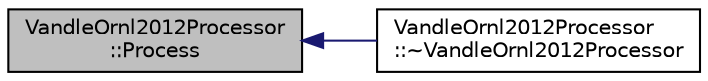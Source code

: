 digraph "VandleOrnl2012Processor::Process"
{
  edge [fontname="Helvetica",fontsize="10",labelfontname="Helvetica",labelfontsize="10"];
  node [fontname="Helvetica",fontsize="10",shape=record];
  rankdir="LR";
  Node1 [label="VandleOrnl2012Processor\l::Process",height=0.2,width=0.4,color="black", fillcolor="grey75", style="filled", fontcolor="black"];
  Node1 -> Node2 [dir="back",color="midnightblue",fontsize="10",style="solid",fontname="Helvetica"];
  Node2 [label="VandleOrnl2012Processor\l::~VandleOrnl2012Processor",height=0.2,width=0.4,color="black", fillcolor="white", style="filled",URL="$d1/dd7/class_vandle_ornl2012_processor.html#a394c47ec126f1be6ca5ef7dc5ce305d1"];
}
